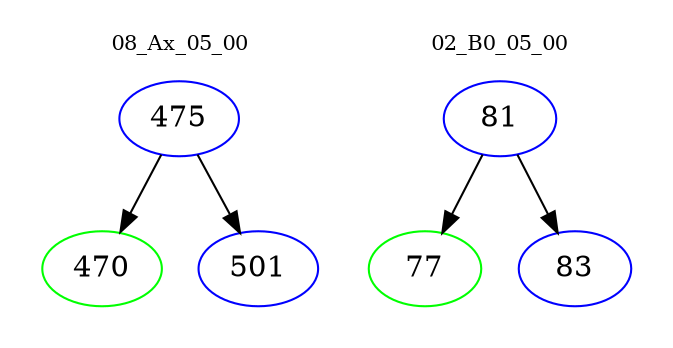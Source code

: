 digraph{
subgraph cluster_0 {
color = white
label = "08_Ax_05_00";
fontsize=10;
T0_475 [label="475", color="blue"]
T0_475 -> T0_470 [color="black"]
T0_470 [label="470", color="green"]
T0_475 -> T0_501 [color="black"]
T0_501 [label="501", color="blue"]
}
subgraph cluster_1 {
color = white
label = "02_B0_05_00";
fontsize=10;
T1_81 [label="81", color="blue"]
T1_81 -> T1_77 [color="black"]
T1_77 [label="77", color="green"]
T1_81 -> T1_83 [color="black"]
T1_83 [label="83", color="blue"]
}
}
